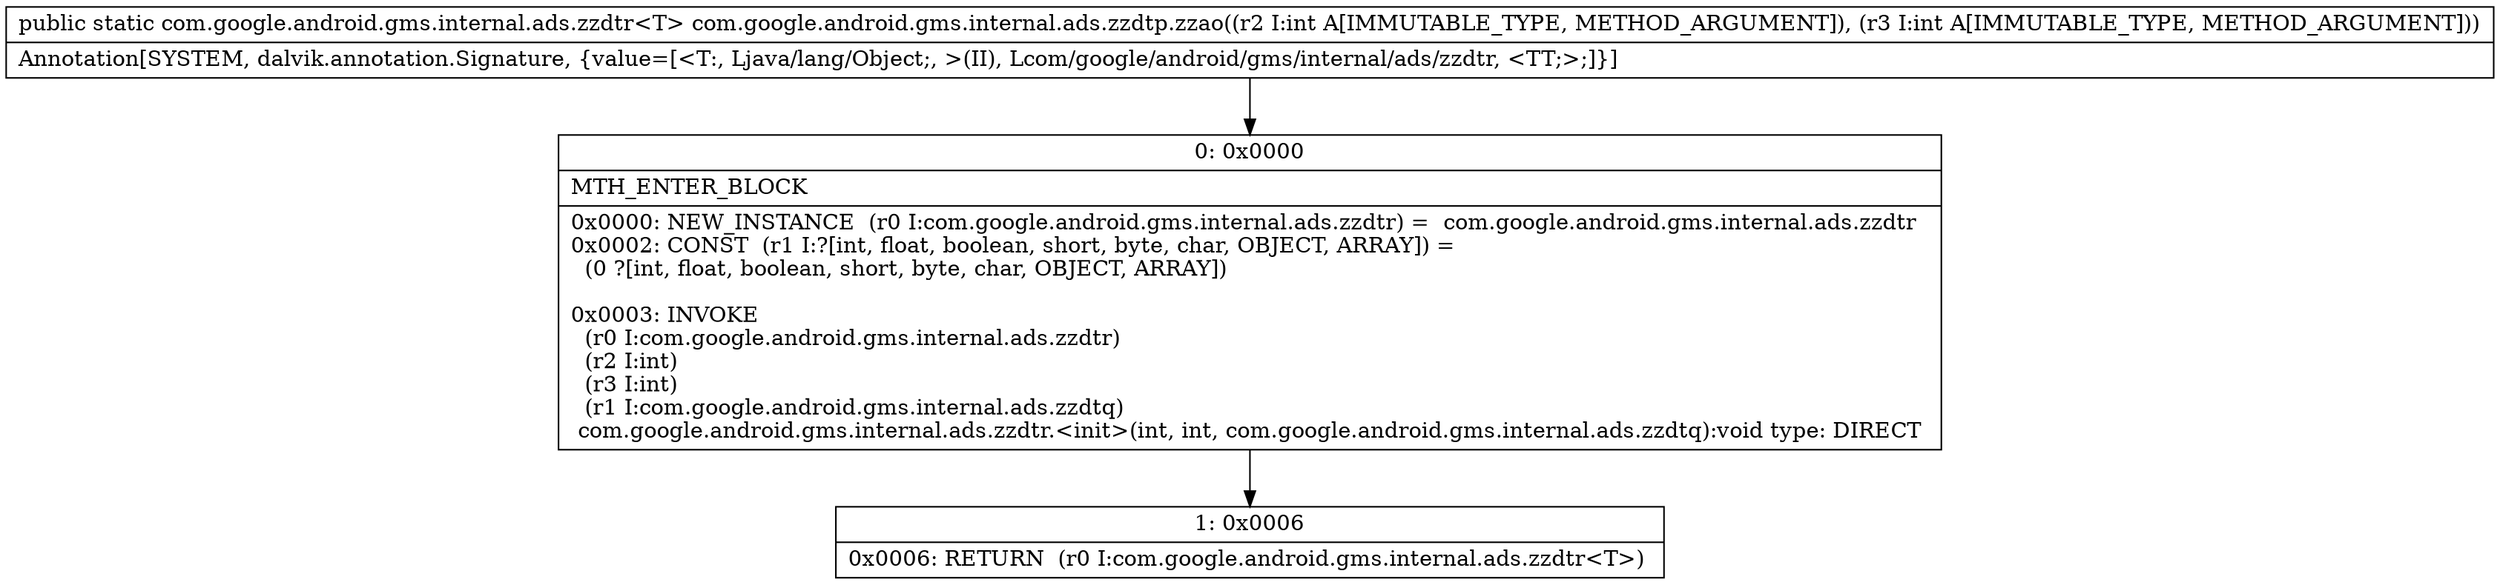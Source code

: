 digraph "CFG forcom.google.android.gms.internal.ads.zzdtp.zzao(II)Lcom\/google\/android\/gms\/internal\/ads\/zzdtr;" {
Node_0 [shape=record,label="{0\:\ 0x0000|MTH_ENTER_BLOCK\l|0x0000: NEW_INSTANCE  (r0 I:com.google.android.gms.internal.ads.zzdtr) =  com.google.android.gms.internal.ads.zzdtr \l0x0002: CONST  (r1 I:?[int, float, boolean, short, byte, char, OBJECT, ARRAY]) = \l  (0 ?[int, float, boolean, short, byte, char, OBJECT, ARRAY])\l \l0x0003: INVOKE  \l  (r0 I:com.google.android.gms.internal.ads.zzdtr)\l  (r2 I:int)\l  (r3 I:int)\l  (r1 I:com.google.android.gms.internal.ads.zzdtq)\l com.google.android.gms.internal.ads.zzdtr.\<init\>(int, int, com.google.android.gms.internal.ads.zzdtq):void type: DIRECT \l}"];
Node_1 [shape=record,label="{1\:\ 0x0006|0x0006: RETURN  (r0 I:com.google.android.gms.internal.ads.zzdtr\<T\>) \l}"];
MethodNode[shape=record,label="{public static com.google.android.gms.internal.ads.zzdtr\<T\> com.google.android.gms.internal.ads.zzdtp.zzao((r2 I:int A[IMMUTABLE_TYPE, METHOD_ARGUMENT]), (r3 I:int A[IMMUTABLE_TYPE, METHOD_ARGUMENT]))  | Annotation[SYSTEM, dalvik.annotation.Signature, \{value=[\<T:, Ljava\/lang\/Object;, \>(II), Lcom\/google\/android\/gms\/internal\/ads\/zzdtr, \<TT;\>;]\}]\l}"];
MethodNode -> Node_0;
Node_0 -> Node_1;
}

